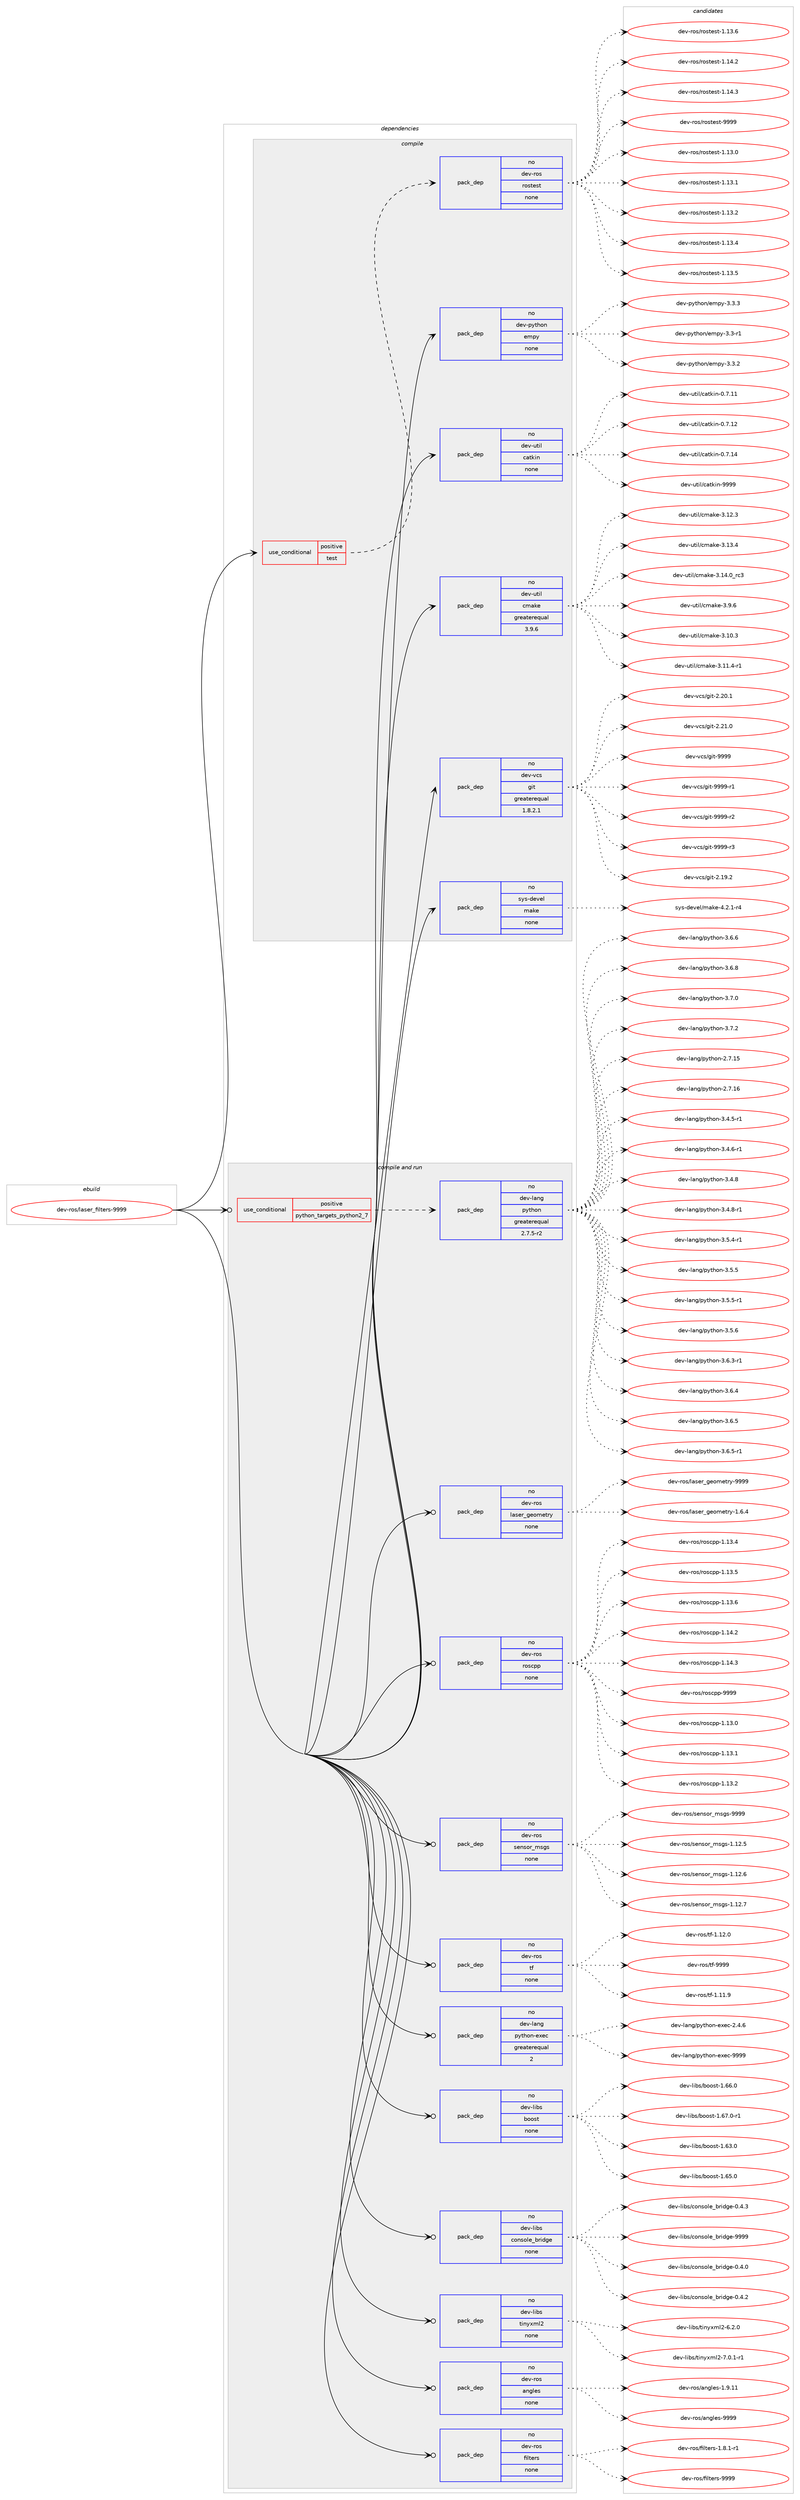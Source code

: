 digraph prolog {

# *************
# Graph options
# *************

newrank=true;
concentrate=true;
compound=true;
graph [rankdir=LR,fontname=Helvetica,fontsize=10,ranksep=1.5];#, ranksep=2.5, nodesep=0.2];
edge  [arrowhead=vee];
node  [fontname=Helvetica,fontsize=10];

# **********
# The ebuild
# **********

subgraph cluster_leftcol {
color=gray;
rank=same;
label=<<i>ebuild</i>>;
id [label="dev-ros/laser_filters-9999", color=red, width=4, href="../dev-ros/laser_filters-9999.svg"];
}

# ****************
# The dependencies
# ****************

subgraph cluster_midcol {
color=gray;
label=<<i>dependencies</i>>;
subgraph cluster_compile {
fillcolor="#eeeeee";
style=filled;
label=<<i>compile</i>>;
subgraph cond388898 {
dependency1458896 [label=<<TABLE BORDER="0" CELLBORDER="1" CELLSPACING="0" CELLPADDING="4"><TR><TD ROWSPAN="3" CELLPADDING="10">use_conditional</TD></TR><TR><TD>positive</TD></TR><TR><TD>test</TD></TR></TABLE>>, shape=none, color=red];
subgraph pack1046608 {
dependency1458897 [label=<<TABLE BORDER="0" CELLBORDER="1" CELLSPACING="0" CELLPADDING="4" WIDTH="220"><TR><TD ROWSPAN="6" CELLPADDING="30">pack_dep</TD></TR><TR><TD WIDTH="110">no</TD></TR><TR><TD>dev-ros</TD></TR><TR><TD>rostest</TD></TR><TR><TD>none</TD></TR><TR><TD></TD></TR></TABLE>>, shape=none, color=blue];
}
dependency1458896:e -> dependency1458897:w [weight=20,style="dashed",arrowhead="vee"];
}
id:e -> dependency1458896:w [weight=20,style="solid",arrowhead="vee"];
subgraph pack1046609 {
dependency1458898 [label=<<TABLE BORDER="0" CELLBORDER="1" CELLSPACING="0" CELLPADDING="4" WIDTH="220"><TR><TD ROWSPAN="6" CELLPADDING="30">pack_dep</TD></TR><TR><TD WIDTH="110">no</TD></TR><TR><TD>dev-python</TD></TR><TR><TD>empy</TD></TR><TR><TD>none</TD></TR><TR><TD></TD></TR></TABLE>>, shape=none, color=blue];
}
id:e -> dependency1458898:w [weight=20,style="solid",arrowhead="vee"];
subgraph pack1046610 {
dependency1458899 [label=<<TABLE BORDER="0" CELLBORDER="1" CELLSPACING="0" CELLPADDING="4" WIDTH="220"><TR><TD ROWSPAN="6" CELLPADDING="30">pack_dep</TD></TR><TR><TD WIDTH="110">no</TD></TR><TR><TD>dev-util</TD></TR><TR><TD>catkin</TD></TR><TR><TD>none</TD></TR><TR><TD></TD></TR></TABLE>>, shape=none, color=blue];
}
id:e -> dependency1458899:w [weight=20,style="solid",arrowhead="vee"];
subgraph pack1046611 {
dependency1458900 [label=<<TABLE BORDER="0" CELLBORDER="1" CELLSPACING="0" CELLPADDING="4" WIDTH="220"><TR><TD ROWSPAN="6" CELLPADDING="30">pack_dep</TD></TR><TR><TD WIDTH="110">no</TD></TR><TR><TD>dev-util</TD></TR><TR><TD>cmake</TD></TR><TR><TD>greaterequal</TD></TR><TR><TD>3.9.6</TD></TR></TABLE>>, shape=none, color=blue];
}
id:e -> dependency1458900:w [weight=20,style="solid",arrowhead="vee"];
subgraph pack1046612 {
dependency1458901 [label=<<TABLE BORDER="0" CELLBORDER="1" CELLSPACING="0" CELLPADDING="4" WIDTH="220"><TR><TD ROWSPAN="6" CELLPADDING="30">pack_dep</TD></TR><TR><TD WIDTH="110">no</TD></TR><TR><TD>dev-vcs</TD></TR><TR><TD>git</TD></TR><TR><TD>greaterequal</TD></TR><TR><TD>1.8.2.1</TD></TR></TABLE>>, shape=none, color=blue];
}
id:e -> dependency1458901:w [weight=20,style="solid",arrowhead="vee"];
subgraph pack1046613 {
dependency1458902 [label=<<TABLE BORDER="0" CELLBORDER="1" CELLSPACING="0" CELLPADDING="4" WIDTH="220"><TR><TD ROWSPAN="6" CELLPADDING="30">pack_dep</TD></TR><TR><TD WIDTH="110">no</TD></TR><TR><TD>sys-devel</TD></TR><TR><TD>make</TD></TR><TR><TD>none</TD></TR><TR><TD></TD></TR></TABLE>>, shape=none, color=blue];
}
id:e -> dependency1458902:w [weight=20,style="solid",arrowhead="vee"];
}
subgraph cluster_compileandrun {
fillcolor="#eeeeee";
style=filled;
label=<<i>compile and run</i>>;
subgraph cond388899 {
dependency1458903 [label=<<TABLE BORDER="0" CELLBORDER="1" CELLSPACING="0" CELLPADDING="4"><TR><TD ROWSPAN="3" CELLPADDING="10">use_conditional</TD></TR><TR><TD>positive</TD></TR><TR><TD>python_targets_python2_7</TD></TR></TABLE>>, shape=none, color=red];
subgraph pack1046614 {
dependency1458904 [label=<<TABLE BORDER="0" CELLBORDER="1" CELLSPACING="0" CELLPADDING="4" WIDTH="220"><TR><TD ROWSPAN="6" CELLPADDING="30">pack_dep</TD></TR><TR><TD WIDTH="110">no</TD></TR><TR><TD>dev-lang</TD></TR><TR><TD>python</TD></TR><TR><TD>greaterequal</TD></TR><TR><TD>2.7.5-r2</TD></TR></TABLE>>, shape=none, color=blue];
}
dependency1458903:e -> dependency1458904:w [weight=20,style="dashed",arrowhead="vee"];
}
id:e -> dependency1458903:w [weight=20,style="solid",arrowhead="odotvee"];
subgraph pack1046615 {
dependency1458905 [label=<<TABLE BORDER="0" CELLBORDER="1" CELLSPACING="0" CELLPADDING="4" WIDTH="220"><TR><TD ROWSPAN="6" CELLPADDING="30">pack_dep</TD></TR><TR><TD WIDTH="110">no</TD></TR><TR><TD>dev-lang</TD></TR><TR><TD>python-exec</TD></TR><TR><TD>greaterequal</TD></TR><TR><TD>2</TD></TR></TABLE>>, shape=none, color=blue];
}
id:e -> dependency1458905:w [weight=20,style="solid",arrowhead="odotvee"];
subgraph pack1046616 {
dependency1458906 [label=<<TABLE BORDER="0" CELLBORDER="1" CELLSPACING="0" CELLPADDING="4" WIDTH="220"><TR><TD ROWSPAN="6" CELLPADDING="30">pack_dep</TD></TR><TR><TD WIDTH="110">no</TD></TR><TR><TD>dev-libs</TD></TR><TR><TD>boost</TD></TR><TR><TD>none</TD></TR><TR><TD></TD></TR></TABLE>>, shape=none, color=blue];
}
id:e -> dependency1458906:w [weight=20,style="solid",arrowhead="odotvee"];
subgraph pack1046617 {
dependency1458907 [label=<<TABLE BORDER="0" CELLBORDER="1" CELLSPACING="0" CELLPADDING="4" WIDTH="220"><TR><TD ROWSPAN="6" CELLPADDING="30">pack_dep</TD></TR><TR><TD WIDTH="110">no</TD></TR><TR><TD>dev-libs</TD></TR><TR><TD>console_bridge</TD></TR><TR><TD>none</TD></TR><TR><TD></TD></TR></TABLE>>, shape=none, color=blue];
}
id:e -> dependency1458907:w [weight=20,style="solid",arrowhead="odotvee"];
subgraph pack1046618 {
dependency1458908 [label=<<TABLE BORDER="0" CELLBORDER="1" CELLSPACING="0" CELLPADDING="4" WIDTH="220"><TR><TD ROWSPAN="6" CELLPADDING="30">pack_dep</TD></TR><TR><TD WIDTH="110">no</TD></TR><TR><TD>dev-libs</TD></TR><TR><TD>tinyxml2</TD></TR><TR><TD>none</TD></TR><TR><TD></TD></TR></TABLE>>, shape=none, color=blue];
}
id:e -> dependency1458908:w [weight=20,style="solid",arrowhead="odotvee"];
subgraph pack1046619 {
dependency1458909 [label=<<TABLE BORDER="0" CELLBORDER="1" CELLSPACING="0" CELLPADDING="4" WIDTH="220"><TR><TD ROWSPAN="6" CELLPADDING="30">pack_dep</TD></TR><TR><TD WIDTH="110">no</TD></TR><TR><TD>dev-ros</TD></TR><TR><TD>angles</TD></TR><TR><TD>none</TD></TR><TR><TD></TD></TR></TABLE>>, shape=none, color=blue];
}
id:e -> dependency1458909:w [weight=20,style="solid",arrowhead="odotvee"];
subgraph pack1046620 {
dependency1458910 [label=<<TABLE BORDER="0" CELLBORDER="1" CELLSPACING="0" CELLPADDING="4" WIDTH="220"><TR><TD ROWSPAN="6" CELLPADDING="30">pack_dep</TD></TR><TR><TD WIDTH="110">no</TD></TR><TR><TD>dev-ros</TD></TR><TR><TD>filters</TD></TR><TR><TD>none</TD></TR><TR><TD></TD></TR></TABLE>>, shape=none, color=blue];
}
id:e -> dependency1458910:w [weight=20,style="solid",arrowhead="odotvee"];
subgraph pack1046621 {
dependency1458911 [label=<<TABLE BORDER="0" CELLBORDER="1" CELLSPACING="0" CELLPADDING="4" WIDTH="220"><TR><TD ROWSPAN="6" CELLPADDING="30">pack_dep</TD></TR><TR><TD WIDTH="110">no</TD></TR><TR><TD>dev-ros</TD></TR><TR><TD>laser_geometry</TD></TR><TR><TD>none</TD></TR><TR><TD></TD></TR></TABLE>>, shape=none, color=blue];
}
id:e -> dependency1458911:w [weight=20,style="solid",arrowhead="odotvee"];
subgraph pack1046622 {
dependency1458912 [label=<<TABLE BORDER="0" CELLBORDER="1" CELLSPACING="0" CELLPADDING="4" WIDTH="220"><TR><TD ROWSPAN="6" CELLPADDING="30">pack_dep</TD></TR><TR><TD WIDTH="110">no</TD></TR><TR><TD>dev-ros</TD></TR><TR><TD>roscpp</TD></TR><TR><TD>none</TD></TR><TR><TD></TD></TR></TABLE>>, shape=none, color=blue];
}
id:e -> dependency1458912:w [weight=20,style="solid",arrowhead="odotvee"];
subgraph pack1046623 {
dependency1458913 [label=<<TABLE BORDER="0" CELLBORDER="1" CELLSPACING="0" CELLPADDING="4" WIDTH="220"><TR><TD ROWSPAN="6" CELLPADDING="30">pack_dep</TD></TR><TR><TD WIDTH="110">no</TD></TR><TR><TD>dev-ros</TD></TR><TR><TD>sensor_msgs</TD></TR><TR><TD>none</TD></TR><TR><TD></TD></TR></TABLE>>, shape=none, color=blue];
}
id:e -> dependency1458913:w [weight=20,style="solid",arrowhead="odotvee"];
subgraph pack1046624 {
dependency1458914 [label=<<TABLE BORDER="0" CELLBORDER="1" CELLSPACING="0" CELLPADDING="4" WIDTH="220"><TR><TD ROWSPAN="6" CELLPADDING="30">pack_dep</TD></TR><TR><TD WIDTH="110">no</TD></TR><TR><TD>dev-ros</TD></TR><TR><TD>tf</TD></TR><TR><TD>none</TD></TR><TR><TD></TD></TR></TABLE>>, shape=none, color=blue];
}
id:e -> dependency1458914:w [weight=20,style="solid",arrowhead="odotvee"];
}
subgraph cluster_run {
fillcolor="#eeeeee";
style=filled;
label=<<i>run</i>>;
}
}

# **************
# The candidates
# **************

subgraph cluster_choices {
rank=same;
color=gray;
label=<<i>candidates</i>>;

subgraph choice1046608 {
color=black;
nodesep=1;
choice100101118451141111154711411111511610111511645494649514648 [label="dev-ros/rostest-1.13.0", color=red, width=4,href="../dev-ros/rostest-1.13.0.svg"];
choice100101118451141111154711411111511610111511645494649514649 [label="dev-ros/rostest-1.13.1", color=red, width=4,href="../dev-ros/rostest-1.13.1.svg"];
choice100101118451141111154711411111511610111511645494649514650 [label="dev-ros/rostest-1.13.2", color=red, width=4,href="../dev-ros/rostest-1.13.2.svg"];
choice100101118451141111154711411111511610111511645494649514652 [label="dev-ros/rostest-1.13.4", color=red, width=4,href="../dev-ros/rostest-1.13.4.svg"];
choice100101118451141111154711411111511610111511645494649514653 [label="dev-ros/rostest-1.13.5", color=red, width=4,href="../dev-ros/rostest-1.13.5.svg"];
choice100101118451141111154711411111511610111511645494649514654 [label="dev-ros/rostest-1.13.6", color=red, width=4,href="../dev-ros/rostest-1.13.6.svg"];
choice100101118451141111154711411111511610111511645494649524650 [label="dev-ros/rostest-1.14.2", color=red, width=4,href="../dev-ros/rostest-1.14.2.svg"];
choice100101118451141111154711411111511610111511645494649524651 [label="dev-ros/rostest-1.14.3", color=red, width=4,href="../dev-ros/rostest-1.14.3.svg"];
choice10010111845114111115471141111151161011151164557575757 [label="dev-ros/rostest-9999", color=red, width=4,href="../dev-ros/rostest-9999.svg"];
dependency1458897:e -> choice100101118451141111154711411111511610111511645494649514648:w [style=dotted,weight="100"];
dependency1458897:e -> choice100101118451141111154711411111511610111511645494649514649:w [style=dotted,weight="100"];
dependency1458897:e -> choice100101118451141111154711411111511610111511645494649514650:w [style=dotted,weight="100"];
dependency1458897:e -> choice100101118451141111154711411111511610111511645494649514652:w [style=dotted,weight="100"];
dependency1458897:e -> choice100101118451141111154711411111511610111511645494649514653:w [style=dotted,weight="100"];
dependency1458897:e -> choice100101118451141111154711411111511610111511645494649514654:w [style=dotted,weight="100"];
dependency1458897:e -> choice100101118451141111154711411111511610111511645494649524650:w [style=dotted,weight="100"];
dependency1458897:e -> choice100101118451141111154711411111511610111511645494649524651:w [style=dotted,weight="100"];
dependency1458897:e -> choice10010111845114111115471141111151161011151164557575757:w [style=dotted,weight="100"];
}
subgraph choice1046609 {
color=black;
nodesep=1;
choice1001011184511212111610411111047101109112121455146514511449 [label="dev-python/empy-3.3-r1", color=red, width=4,href="../dev-python/empy-3.3-r1.svg"];
choice1001011184511212111610411111047101109112121455146514650 [label="dev-python/empy-3.3.2", color=red, width=4,href="../dev-python/empy-3.3.2.svg"];
choice1001011184511212111610411111047101109112121455146514651 [label="dev-python/empy-3.3.3", color=red, width=4,href="../dev-python/empy-3.3.3.svg"];
dependency1458898:e -> choice1001011184511212111610411111047101109112121455146514511449:w [style=dotted,weight="100"];
dependency1458898:e -> choice1001011184511212111610411111047101109112121455146514650:w [style=dotted,weight="100"];
dependency1458898:e -> choice1001011184511212111610411111047101109112121455146514651:w [style=dotted,weight="100"];
}
subgraph choice1046610 {
color=black;
nodesep=1;
choice1001011184511711610510847999711610710511045484655464949 [label="dev-util/catkin-0.7.11", color=red, width=4,href="../dev-util/catkin-0.7.11.svg"];
choice1001011184511711610510847999711610710511045484655464950 [label="dev-util/catkin-0.7.12", color=red, width=4,href="../dev-util/catkin-0.7.12.svg"];
choice1001011184511711610510847999711610710511045484655464952 [label="dev-util/catkin-0.7.14", color=red, width=4,href="../dev-util/catkin-0.7.14.svg"];
choice100101118451171161051084799971161071051104557575757 [label="dev-util/catkin-9999", color=red, width=4,href="../dev-util/catkin-9999.svg"];
dependency1458899:e -> choice1001011184511711610510847999711610710511045484655464949:w [style=dotted,weight="100"];
dependency1458899:e -> choice1001011184511711610510847999711610710511045484655464950:w [style=dotted,weight="100"];
dependency1458899:e -> choice1001011184511711610510847999711610710511045484655464952:w [style=dotted,weight="100"];
dependency1458899:e -> choice100101118451171161051084799971161071051104557575757:w [style=dotted,weight="100"];
}
subgraph choice1046611 {
color=black;
nodesep=1;
choice1001011184511711610510847991099710710145514649484651 [label="dev-util/cmake-3.10.3", color=red, width=4,href="../dev-util/cmake-3.10.3.svg"];
choice10010111845117116105108479910997107101455146494946524511449 [label="dev-util/cmake-3.11.4-r1", color=red, width=4,href="../dev-util/cmake-3.11.4-r1.svg"];
choice1001011184511711610510847991099710710145514649504651 [label="dev-util/cmake-3.12.3", color=red, width=4,href="../dev-util/cmake-3.12.3.svg"];
choice1001011184511711610510847991099710710145514649514652 [label="dev-util/cmake-3.13.4", color=red, width=4,href="../dev-util/cmake-3.13.4.svg"];
choice1001011184511711610510847991099710710145514649524648951149951 [label="dev-util/cmake-3.14.0_rc3", color=red, width=4,href="../dev-util/cmake-3.14.0_rc3.svg"];
choice10010111845117116105108479910997107101455146574654 [label="dev-util/cmake-3.9.6", color=red, width=4,href="../dev-util/cmake-3.9.6.svg"];
dependency1458900:e -> choice1001011184511711610510847991099710710145514649484651:w [style=dotted,weight="100"];
dependency1458900:e -> choice10010111845117116105108479910997107101455146494946524511449:w [style=dotted,weight="100"];
dependency1458900:e -> choice1001011184511711610510847991099710710145514649504651:w [style=dotted,weight="100"];
dependency1458900:e -> choice1001011184511711610510847991099710710145514649514652:w [style=dotted,weight="100"];
dependency1458900:e -> choice1001011184511711610510847991099710710145514649524648951149951:w [style=dotted,weight="100"];
dependency1458900:e -> choice10010111845117116105108479910997107101455146574654:w [style=dotted,weight="100"];
}
subgraph choice1046612 {
color=black;
nodesep=1;
choice10010111845118991154710310511645504649574650 [label="dev-vcs/git-2.19.2", color=red, width=4,href="../dev-vcs/git-2.19.2.svg"];
choice10010111845118991154710310511645504650484649 [label="dev-vcs/git-2.20.1", color=red, width=4,href="../dev-vcs/git-2.20.1.svg"];
choice10010111845118991154710310511645504650494648 [label="dev-vcs/git-2.21.0", color=red, width=4,href="../dev-vcs/git-2.21.0.svg"];
choice1001011184511899115471031051164557575757 [label="dev-vcs/git-9999", color=red, width=4,href="../dev-vcs/git-9999.svg"];
choice10010111845118991154710310511645575757574511449 [label="dev-vcs/git-9999-r1", color=red, width=4,href="../dev-vcs/git-9999-r1.svg"];
choice10010111845118991154710310511645575757574511450 [label="dev-vcs/git-9999-r2", color=red, width=4,href="../dev-vcs/git-9999-r2.svg"];
choice10010111845118991154710310511645575757574511451 [label="dev-vcs/git-9999-r3", color=red, width=4,href="../dev-vcs/git-9999-r3.svg"];
dependency1458901:e -> choice10010111845118991154710310511645504649574650:w [style=dotted,weight="100"];
dependency1458901:e -> choice10010111845118991154710310511645504650484649:w [style=dotted,weight="100"];
dependency1458901:e -> choice10010111845118991154710310511645504650494648:w [style=dotted,weight="100"];
dependency1458901:e -> choice1001011184511899115471031051164557575757:w [style=dotted,weight="100"];
dependency1458901:e -> choice10010111845118991154710310511645575757574511449:w [style=dotted,weight="100"];
dependency1458901:e -> choice10010111845118991154710310511645575757574511450:w [style=dotted,weight="100"];
dependency1458901:e -> choice10010111845118991154710310511645575757574511451:w [style=dotted,weight="100"];
}
subgraph choice1046613 {
color=black;
nodesep=1;
choice1151211154510010111810110847109971071014552465046494511452 [label="sys-devel/make-4.2.1-r4", color=red, width=4,href="../sys-devel/make-4.2.1-r4.svg"];
dependency1458902:e -> choice1151211154510010111810110847109971071014552465046494511452:w [style=dotted,weight="100"];
}
subgraph choice1046614 {
color=black;
nodesep=1;
choice10010111845108971101034711212111610411111045504655464953 [label="dev-lang/python-2.7.15", color=red, width=4,href="../dev-lang/python-2.7.15.svg"];
choice10010111845108971101034711212111610411111045504655464954 [label="dev-lang/python-2.7.16", color=red, width=4,href="../dev-lang/python-2.7.16.svg"];
choice1001011184510897110103471121211161041111104551465246534511449 [label="dev-lang/python-3.4.5-r1", color=red, width=4,href="../dev-lang/python-3.4.5-r1.svg"];
choice1001011184510897110103471121211161041111104551465246544511449 [label="dev-lang/python-3.4.6-r1", color=red, width=4,href="../dev-lang/python-3.4.6-r1.svg"];
choice100101118451089711010347112121116104111110455146524656 [label="dev-lang/python-3.4.8", color=red, width=4,href="../dev-lang/python-3.4.8.svg"];
choice1001011184510897110103471121211161041111104551465246564511449 [label="dev-lang/python-3.4.8-r1", color=red, width=4,href="../dev-lang/python-3.4.8-r1.svg"];
choice1001011184510897110103471121211161041111104551465346524511449 [label="dev-lang/python-3.5.4-r1", color=red, width=4,href="../dev-lang/python-3.5.4-r1.svg"];
choice100101118451089711010347112121116104111110455146534653 [label="dev-lang/python-3.5.5", color=red, width=4,href="../dev-lang/python-3.5.5.svg"];
choice1001011184510897110103471121211161041111104551465346534511449 [label="dev-lang/python-3.5.5-r1", color=red, width=4,href="../dev-lang/python-3.5.5-r1.svg"];
choice100101118451089711010347112121116104111110455146534654 [label="dev-lang/python-3.5.6", color=red, width=4,href="../dev-lang/python-3.5.6.svg"];
choice1001011184510897110103471121211161041111104551465446514511449 [label="dev-lang/python-3.6.3-r1", color=red, width=4,href="../dev-lang/python-3.6.3-r1.svg"];
choice100101118451089711010347112121116104111110455146544652 [label="dev-lang/python-3.6.4", color=red, width=4,href="../dev-lang/python-3.6.4.svg"];
choice100101118451089711010347112121116104111110455146544653 [label="dev-lang/python-3.6.5", color=red, width=4,href="../dev-lang/python-3.6.5.svg"];
choice1001011184510897110103471121211161041111104551465446534511449 [label="dev-lang/python-3.6.5-r1", color=red, width=4,href="../dev-lang/python-3.6.5-r1.svg"];
choice100101118451089711010347112121116104111110455146544654 [label="dev-lang/python-3.6.6", color=red, width=4,href="../dev-lang/python-3.6.6.svg"];
choice100101118451089711010347112121116104111110455146544656 [label="dev-lang/python-3.6.8", color=red, width=4,href="../dev-lang/python-3.6.8.svg"];
choice100101118451089711010347112121116104111110455146554648 [label="dev-lang/python-3.7.0", color=red, width=4,href="../dev-lang/python-3.7.0.svg"];
choice100101118451089711010347112121116104111110455146554650 [label="dev-lang/python-3.7.2", color=red, width=4,href="../dev-lang/python-3.7.2.svg"];
dependency1458904:e -> choice10010111845108971101034711212111610411111045504655464953:w [style=dotted,weight="100"];
dependency1458904:e -> choice10010111845108971101034711212111610411111045504655464954:w [style=dotted,weight="100"];
dependency1458904:e -> choice1001011184510897110103471121211161041111104551465246534511449:w [style=dotted,weight="100"];
dependency1458904:e -> choice1001011184510897110103471121211161041111104551465246544511449:w [style=dotted,weight="100"];
dependency1458904:e -> choice100101118451089711010347112121116104111110455146524656:w [style=dotted,weight="100"];
dependency1458904:e -> choice1001011184510897110103471121211161041111104551465246564511449:w [style=dotted,weight="100"];
dependency1458904:e -> choice1001011184510897110103471121211161041111104551465346524511449:w [style=dotted,weight="100"];
dependency1458904:e -> choice100101118451089711010347112121116104111110455146534653:w [style=dotted,weight="100"];
dependency1458904:e -> choice1001011184510897110103471121211161041111104551465346534511449:w [style=dotted,weight="100"];
dependency1458904:e -> choice100101118451089711010347112121116104111110455146534654:w [style=dotted,weight="100"];
dependency1458904:e -> choice1001011184510897110103471121211161041111104551465446514511449:w [style=dotted,weight="100"];
dependency1458904:e -> choice100101118451089711010347112121116104111110455146544652:w [style=dotted,weight="100"];
dependency1458904:e -> choice100101118451089711010347112121116104111110455146544653:w [style=dotted,weight="100"];
dependency1458904:e -> choice1001011184510897110103471121211161041111104551465446534511449:w [style=dotted,weight="100"];
dependency1458904:e -> choice100101118451089711010347112121116104111110455146544654:w [style=dotted,weight="100"];
dependency1458904:e -> choice100101118451089711010347112121116104111110455146544656:w [style=dotted,weight="100"];
dependency1458904:e -> choice100101118451089711010347112121116104111110455146554648:w [style=dotted,weight="100"];
dependency1458904:e -> choice100101118451089711010347112121116104111110455146554650:w [style=dotted,weight="100"];
}
subgraph choice1046615 {
color=black;
nodesep=1;
choice1001011184510897110103471121211161041111104510112010199455046524654 [label="dev-lang/python-exec-2.4.6", color=red, width=4,href="../dev-lang/python-exec-2.4.6.svg"];
choice10010111845108971101034711212111610411111045101120101994557575757 [label="dev-lang/python-exec-9999", color=red, width=4,href="../dev-lang/python-exec-9999.svg"];
dependency1458905:e -> choice1001011184510897110103471121211161041111104510112010199455046524654:w [style=dotted,weight="100"];
dependency1458905:e -> choice10010111845108971101034711212111610411111045101120101994557575757:w [style=dotted,weight="100"];
}
subgraph choice1046616 {
color=black;
nodesep=1;
choice1001011184510810598115479811111111511645494654514648 [label="dev-libs/boost-1.63.0", color=red, width=4,href="../dev-libs/boost-1.63.0.svg"];
choice1001011184510810598115479811111111511645494654534648 [label="dev-libs/boost-1.65.0", color=red, width=4,href="../dev-libs/boost-1.65.0.svg"];
choice1001011184510810598115479811111111511645494654544648 [label="dev-libs/boost-1.66.0", color=red, width=4,href="../dev-libs/boost-1.66.0.svg"];
choice10010111845108105981154798111111115116454946545546484511449 [label="dev-libs/boost-1.67.0-r1", color=red, width=4,href="../dev-libs/boost-1.67.0-r1.svg"];
dependency1458906:e -> choice1001011184510810598115479811111111511645494654514648:w [style=dotted,weight="100"];
dependency1458906:e -> choice1001011184510810598115479811111111511645494654534648:w [style=dotted,weight="100"];
dependency1458906:e -> choice1001011184510810598115479811111111511645494654544648:w [style=dotted,weight="100"];
dependency1458906:e -> choice10010111845108105981154798111111115116454946545546484511449:w [style=dotted,weight="100"];
}
subgraph choice1046617 {
color=black;
nodesep=1;
choice100101118451081059811547991111101151111081019598114105100103101454846524648 [label="dev-libs/console_bridge-0.4.0", color=red, width=4,href="../dev-libs/console_bridge-0.4.0.svg"];
choice100101118451081059811547991111101151111081019598114105100103101454846524650 [label="dev-libs/console_bridge-0.4.2", color=red, width=4,href="../dev-libs/console_bridge-0.4.2.svg"];
choice100101118451081059811547991111101151111081019598114105100103101454846524651 [label="dev-libs/console_bridge-0.4.3", color=red, width=4,href="../dev-libs/console_bridge-0.4.3.svg"];
choice1001011184510810598115479911111011511110810195981141051001031014557575757 [label="dev-libs/console_bridge-9999", color=red, width=4,href="../dev-libs/console_bridge-9999.svg"];
dependency1458907:e -> choice100101118451081059811547991111101151111081019598114105100103101454846524648:w [style=dotted,weight="100"];
dependency1458907:e -> choice100101118451081059811547991111101151111081019598114105100103101454846524650:w [style=dotted,weight="100"];
dependency1458907:e -> choice100101118451081059811547991111101151111081019598114105100103101454846524651:w [style=dotted,weight="100"];
dependency1458907:e -> choice1001011184510810598115479911111011511110810195981141051001031014557575757:w [style=dotted,weight="100"];
}
subgraph choice1046618 {
color=black;
nodesep=1;
choice10010111845108105981154711610511012112010910850455446504648 [label="dev-libs/tinyxml2-6.2.0", color=red, width=4,href="../dev-libs/tinyxml2-6.2.0.svg"];
choice100101118451081059811547116105110121120109108504555464846494511449 [label="dev-libs/tinyxml2-7.0.1-r1", color=red, width=4,href="../dev-libs/tinyxml2-7.0.1-r1.svg"];
dependency1458908:e -> choice10010111845108105981154711610511012112010910850455446504648:w [style=dotted,weight="100"];
dependency1458908:e -> choice100101118451081059811547116105110121120109108504555464846494511449:w [style=dotted,weight="100"];
}
subgraph choice1046619 {
color=black;
nodesep=1;
choice10010111845114111115479711010310810111545494657464949 [label="dev-ros/angles-1.9.11", color=red, width=4,href="../dev-ros/angles-1.9.11.svg"];
choice1001011184511411111547971101031081011154557575757 [label="dev-ros/angles-9999", color=red, width=4,href="../dev-ros/angles-9999.svg"];
dependency1458909:e -> choice10010111845114111115479711010310810111545494657464949:w [style=dotted,weight="100"];
dependency1458909:e -> choice1001011184511411111547971101031081011154557575757:w [style=dotted,weight="100"];
}
subgraph choice1046620 {
color=black;
nodesep=1;
choice10010111845114111115471021051081161011141154549465646494511449 [label="dev-ros/filters-1.8.1-r1", color=red, width=4,href="../dev-ros/filters-1.8.1-r1.svg"];
choice10010111845114111115471021051081161011141154557575757 [label="dev-ros/filters-9999", color=red, width=4,href="../dev-ros/filters-9999.svg"];
dependency1458910:e -> choice10010111845114111115471021051081161011141154549465646494511449:w [style=dotted,weight="100"];
dependency1458910:e -> choice10010111845114111115471021051081161011141154557575757:w [style=dotted,weight="100"];
}
subgraph choice1046621 {
color=black;
nodesep=1;
choice10010111845114111115471089711510111495103101111109101116114121454946544652 [label="dev-ros/laser_geometry-1.6.4", color=red, width=4,href="../dev-ros/laser_geometry-1.6.4.svg"];
choice100101118451141111154710897115101114951031011111091011161141214557575757 [label="dev-ros/laser_geometry-9999", color=red, width=4,href="../dev-ros/laser_geometry-9999.svg"];
dependency1458911:e -> choice10010111845114111115471089711510111495103101111109101116114121454946544652:w [style=dotted,weight="100"];
dependency1458911:e -> choice100101118451141111154710897115101114951031011111091011161141214557575757:w [style=dotted,weight="100"];
}
subgraph choice1046622 {
color=black;
nodesep=1;
choice10010111845114111115471141111159911211245494649514648 [label="dev-ros/roscpp-1.13.0", color=red, width=4,href="../dev-ros/roscpp-1.13.0.svg"];
choice10010111845114111115471141111159911211245494649514649 [label="dev-ros/roscpp-1.13.1", color=red, width=4,href="../dev-ros/roscpp-1.13.1.svg"];
choice10010111845114111115471141111159911211245494649514650 [label="dev-ros/roscpp-1.13.2", color=red, width=4,href="../dev-ros/roscpp-1.13.2.svg"];
choice10010111845114111115471141111159911211245494649514652 [label="dev-ros/roscpp-1.13.4", color=red, width=4,href="../dev-ros/roscpp-1.13.4.svg"];
choice10010111845114111115471141111159911211245494649514653 [label="dev-ros/roscpp-1.13.5", color=red, width=4,href="../dev-ros/roscpp-1.13.5.svg"];
choice10010111845114111115471141111159911211245494649514654 [label="dev-ros/roscpp-1.13.6", color=red, width=4,href="../dev-ros/roscpp-1.13.6.svg"];
choice10010111845114111115471141111159911211245494649524650 [label="dev-ros/roscpp-1.14.2", color=red, width=4,href="../dev-ros/roscpp-1.14.2.svg"];
choice10010111845114111115471141111159911211245494649524651 [label="dev-ros/roscpp-1.14.3", color=red, width=4,href="../dev-ros/roscpp-1.14.3.svg"];
choice1001011184511411111547114111115991121124557575757 [label="dev-ros/roscpp-9999", color=red, width=4,href="../dev-ros/roscpp-9999.svg"];
dependency1458912:e -> choice10010111845114111115471141111159911211245494649514648:w [style=dotted,weight="100"];
dependency1458912:e -> choice10010111845114111115471141111159911211245494649514649:w [style=dotted,weight="100"];
dependency1458912:e -> choice10010111845114111115471141111159911211245494649514650:w [style=dotted,weight="100"];
dependency1458912:e -> choice10010111845114111115471141111159911211245494649514652:w [style=dotted,weight="100"];
dependency1458912:e -> choice10010111845114111115471141111159911211245494649514653:w [style=dotted,weight="100"];
dependency1458912:e -> choice10010111845114111115471141111159911211245494649514654:w [style=dotted,weight="100"];
dependency1458912:e -> choice10010111845114111115471141111159911211245494649524650:w [style=dotted,weight="100"];
dependency1458912:e -> choice10010111845114111115471141111159911211245494649524651:w [style=dotted,weight="100"];
dependency1458912:e -> choice1001011184511411111547114111115991121124557575757:w [style=dotted,weight="100"];
}
subgraph choice1046623 {
color=black;
nodesep=1;
choice10010111845114111115471151011101151111149510911510311545494649504653 [label="dev-ros/sensor_msgs-1.12.5", color=red, width=4,href="../dev-ros/sensor_msgs-1.12.5.svg"];
choice10010111845114111115471151011101151111149510911510311545494649504654 [label="dev-ros/sensor_msgs-1.12.6", color=red, width=4,href="../dev-ros/sensor_msgs-1.12.6.svg"];
choice10010111845114111115471151011101151111149510911510311545494649504655 [label="dev-ros/sensor_msgs-1.12.7", color=red, width=4,href="../dev-ros/sensor_msgs-1.12.7.svg"];
choice1001011184511411111547115101110115111114951091151031154557575757 [label="dev-ros/sensor_msgs-9999", color=red, width=4,href="../dev-ros/sensor_msgs-9999.svg"];
dependency1458913:e -> choice10010111845114111115471151011101151111149510911510311545494649504653:w [style=dotted,weight="100"];
dependency1458913:e -> choice10010111845114111115471151011101151111149510911510311545494649504654:w [style=dotted,weight="100"];
dependency1458913:e -> choice10010111845114111115471151011101151111149510911510311545494649504655:w [style=dotted,weight="100"];
dependency1458913:e -> choice1001011184511411111547115101110115111114951091151031154557575757:w [style=dotted,weight="100"];
}
subgraph choice1046624 {
color=black;
nodesep=1;
choice100101118451141111154711610245494649494657 [label="dev-ros/tf-1.11.9", color=red, width=4,href="../dev-ros/tf-1.11.9.svg"];
choice100101118451141111154711610245494649504648 [label="dev-ros/tf-1.12.0", color=red, width=4,href="../dev-ros/tf-1.12.0.svg"];
choice10010111845114111115471161024557575757 [label="dev-ros/tf-9999", color=red, width=4,href="../dev-ros/tf-9999.svg"];
dependency1458914:e -> choice100101118451141111154711610245494649494657:w [style=dotted,weight="100"];
dependency1458914:e -> choice100101118451141111154711610245494649504648:w [style=dotted,weight="100"];
dependency1458914:e -> choice10010111845114111115471161024557575757:w [style=dotted,weight="100"];
}
}

}
